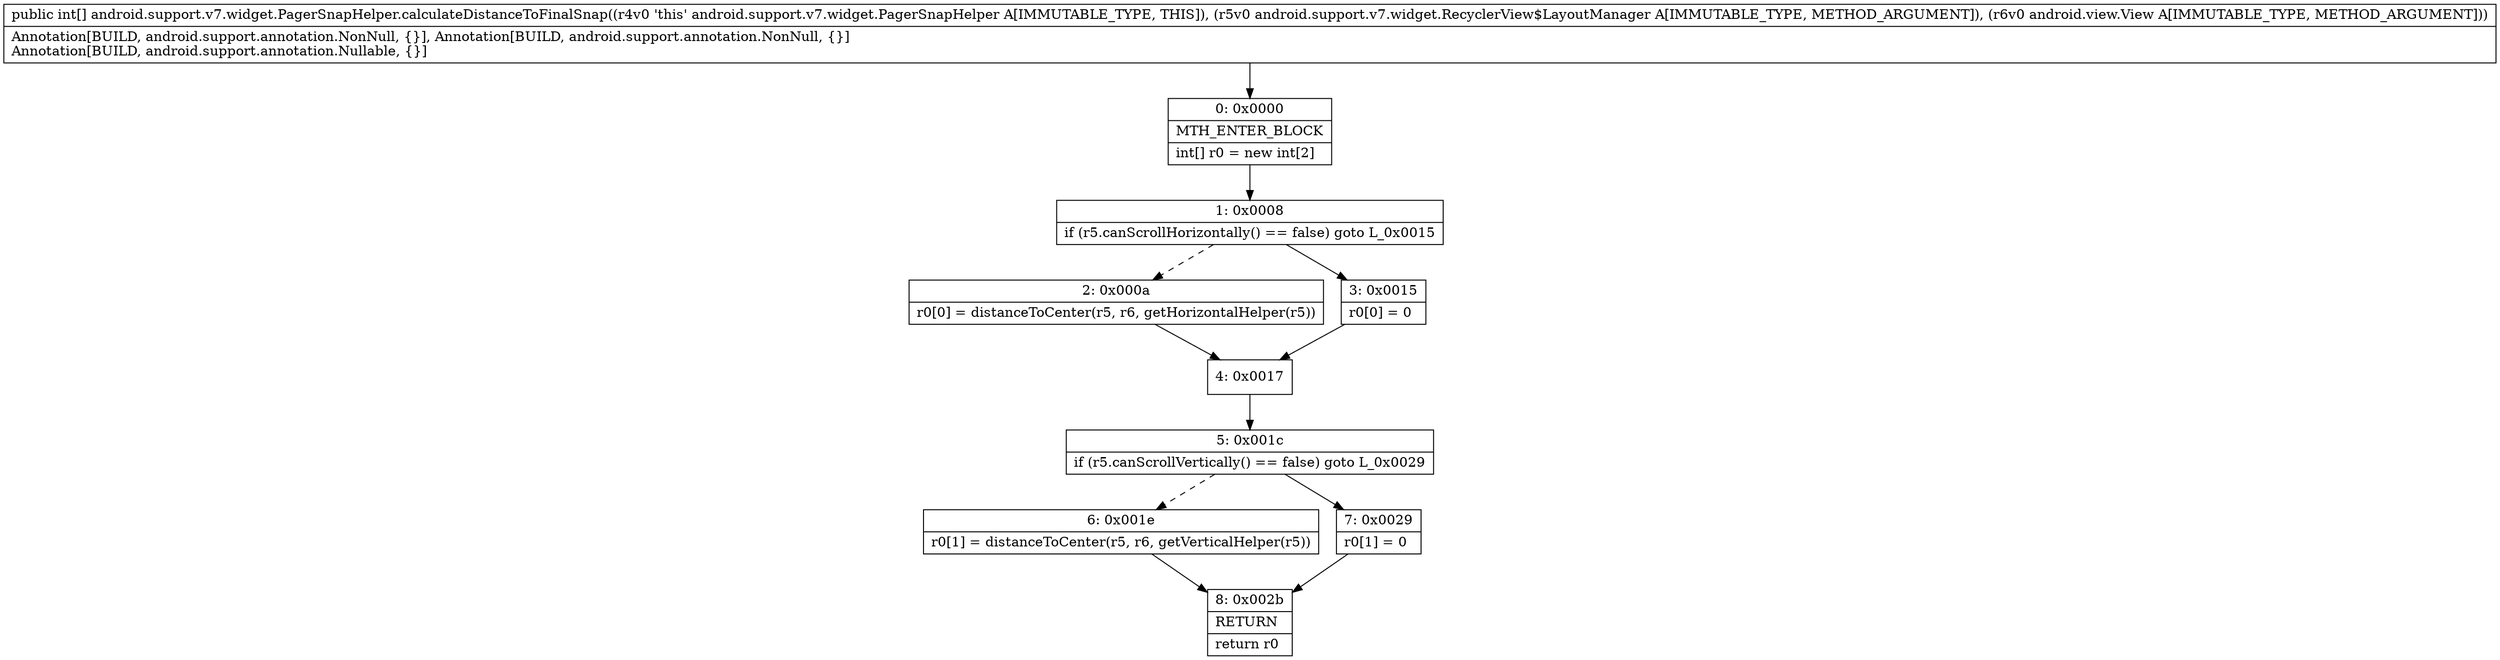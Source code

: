 digraph "CFG forandroid.support.v7.widget.PagerSnapHelper.calculateDistanceToFinalSnap(Landroid\/support\/v7\/widget\/RecyclerView$LayoutManager;Landroid\/view\/View;)[I" {
Node_0 [shape=record,label="{0\:\ 0x0000|MTH_ENTER_BLOCK\l|int[] r0 = new int[2]\l}"];
Node_1 [shape=record,label="{1\:\ 0x0008|if (r5.canScrollHorizontally() == false) goto L_0x0015\l}"];
Node_2 [shape=record,label="{2\:\ 0x000a|r0[0] = distanceToCenter(r5, r6, getHorizontalHelper(r5))\l}"];
Node_3 [shape=record,label="{3\:\ 0x0015|r0[0] = 0\l}"];
Node_4 [shape=record,label="{4\:\ 0x0017}"];
Node_5 [shape=record,label="{5\:\ 0x001c|if (r5.canScrollVertically() == false) goto L_0x0029\l}"];
Node_6 [shape=record,label="{6\:\ 0x001e|r0[1] = distanceToCenter(r5, r6, getVerticalHelper(r5))\l}"];
Node_7 [shape=record,label="{7\:\ 0x0029|r0[1] = 0\l}"];
Node_8 [shape=record,label="{8\:\ 0x002b|RETURN\l|return r0\l}"];
MethodNode[shape=record,label="{public int[] android.support.v7.widget.PagerSnapHelper.calculateDistanceToFinalSnap((r4v0 'this' android.support.v7.widget.PagerSnapHelper A[IMMUTABLE_TYPE, THIS]), (r5v0 android.support.v7.widget.RecyclerView$LayoutManager A[IMMUTABLE_TYPE, METHOD_ARGUMENT]), (r6v0 android.view.View A[IMMUTABLE_TYPE, METHOD_ARGUMENT]))  | Annotation[BUILD, android.support.annotation.NonNull, \{\}], Annotation[BUILD, android.support.annotation.NonNull, \{\}]\lAnnotation[BUILD, android.support.annotation.Nullable, \{\}]\l}"];
MethodNode -> Node_0;
Node_0 -> Node_1;
Node_1 -> Node_2[style=dashed];
Node_1 -> Node_3;
Node_2 -> Node_4;
Node_3 -> Node_4;
Node_4 -> Node_5;
Node_5 -> Node_6[style=dashed];
Node_5 -> Node_7;
Node_6 -> Node_8;
Node_7 -> Node_8;
}

